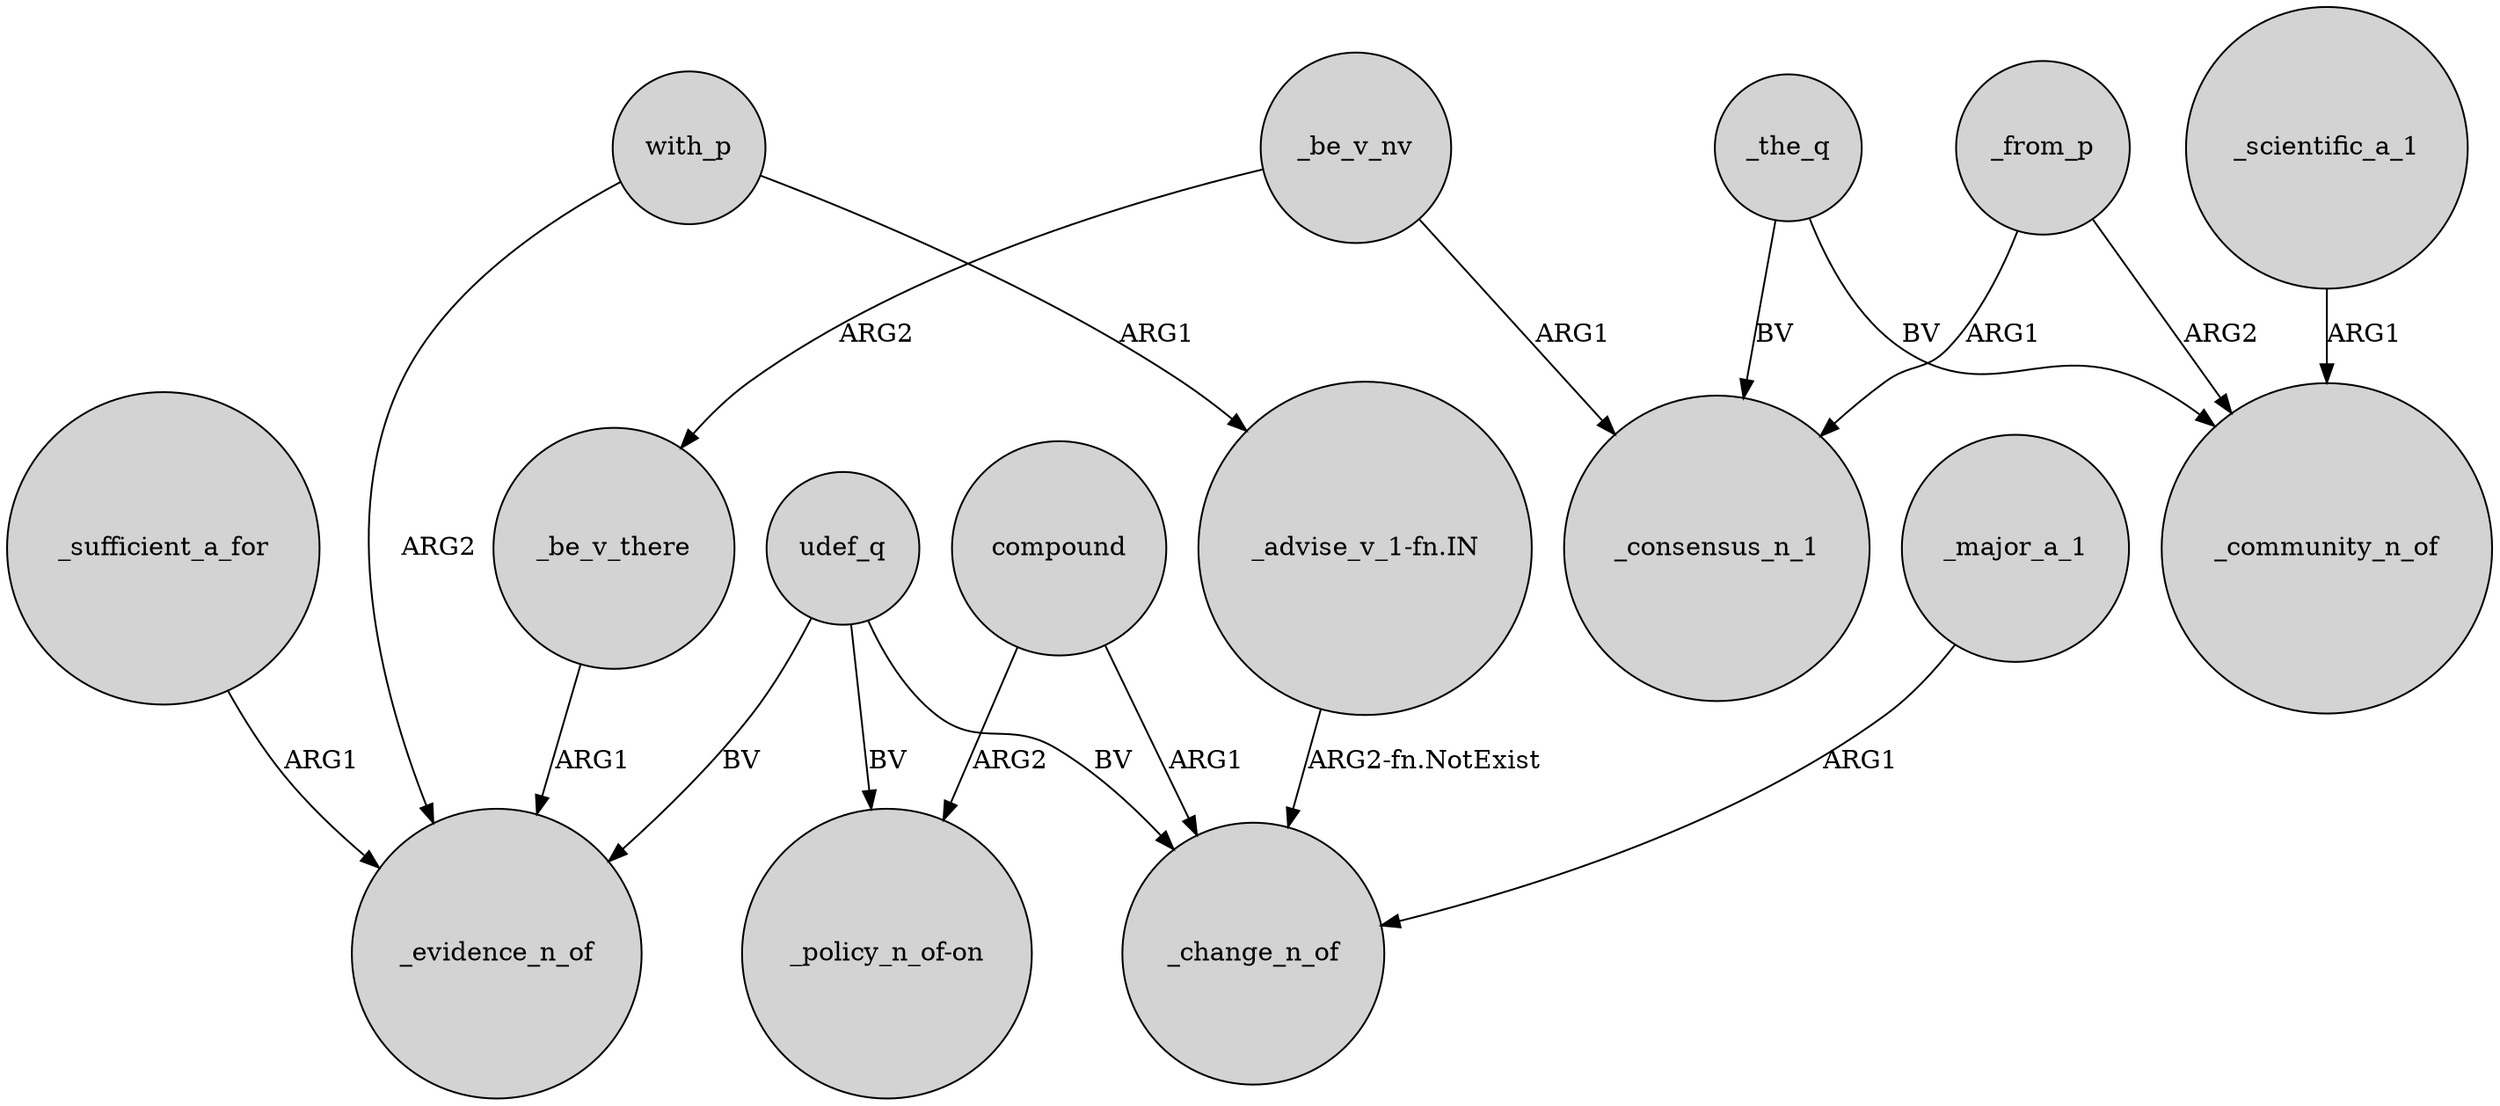 digraph {
	node [shape=circle style=filled]
	udef_q -> _evidence_n_of [label=BV]
	_be_v_nv -> _consensus_n_1 [label=ARG1]
	udef_q -> _change_n_of [label=BV]
	_be_v_nv -> _be_v_there [label=ARG2]
	_scientific_a_1 -> _community_n_of [label=ARG1]
	with_p -> _evidence_n_of [label=ARG2]
	_the_q -> _community_n_of [label=BV]
	_be_v_there -> _evidence_n_of [label=ARG1]
	with_p -> "_advise_v_1-fn.IN" [label=ARG1]
	_the_q -> _consensus_n_1 [label=BV]
	_from_p -> _community_n_of [label=ARG2]
	_sufficient_a_for -> _evidence_n_of [label=ARG1]
	_from_p -> _consensus_n_1 [label=ARG1]
	compound -> _change_n_of [label=ARG1]
	compound -> "_policy_n_of-on" [label=ARG2]
	_major_a_1 -> _change_n_of [label=ARG1]
	udef_q -> "_policy_n_of-on" [label=BV]
	"_advise_v_1-fn.IN" -> _change_n_of [label="ARG2-fn.NotExist"]
}
